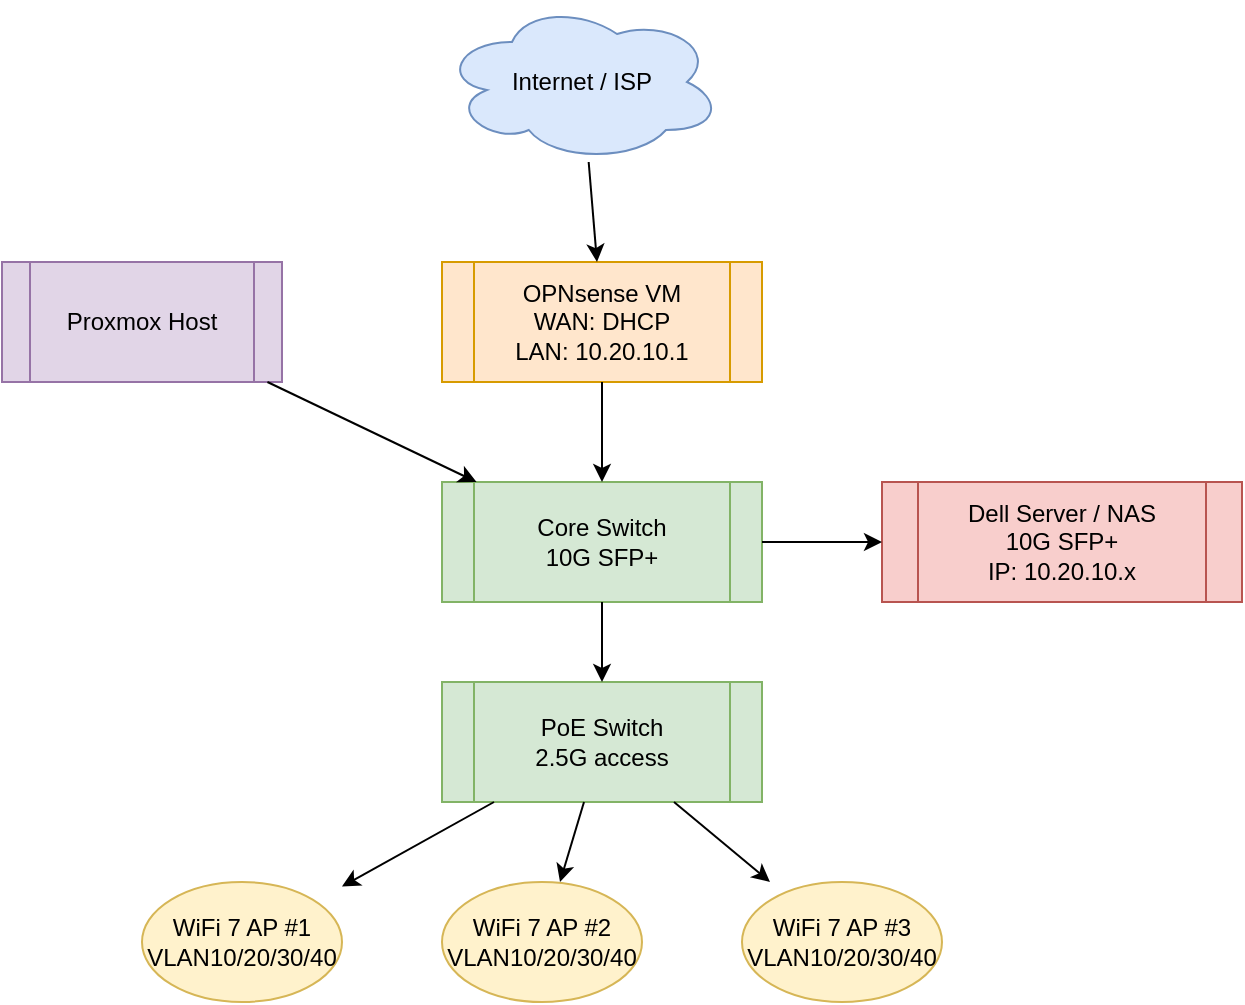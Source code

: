 <mxfile>
  <diagram id="homelab" name="Homelab Network">
    <mxGraphModel dx="1500" dy="800" grid="1" gridSize="10" guides="1" tooltips="1" connect="1" arrows="1" fold="1" page="1" pageScale="1" pageWidth="1654" pageHeight="1169" background="#ffffff">
      <root>
        <mxCell id="0"/>
        <mxCell id="1" parent="0"/>
        <mxCell id="internet" value="Internet / ISP" style="shape=cloud;whiteSpace=wrap;html=1;fillColor=#dae8fc;strokeColor=#6c8ebf;" vertex="1" parent="1">
          <mxGeometry x="400" y="20" width="140" height="80" as="geometry"/>
        </mxCell>
        <mxCell id="opn-vm" value="OPNsense VM&#10;WAN: DHCP&#10;LAN: 10.20.10.1" style="shape=process;whiteSpace=wrap;html=1;fillColor=#ffe6cc;strokeColor=#d79b00;" vertex="1" parent="1">
          <mxGeometry x="400" y="150" width="160" height="60" as="geometry"/>
        </mxCell>
        <mxCell id="proxmox" value="Proxmox Host" style="shape=process;whiteSpace=wrap;html=1;fillColor=#e1d5e7;strokeColor=#9673a6;" vertex="1" parent="1">
          <mxGeometry x="180" y="150" width="140" height="60" as="geometry"/>
        </mxCell>
        <mxCell id="core-switch" value="Core Switch&#10;10G SFP+" style="shape=process;whiteSpace=wrap;html=1;fillColor=#d5e8d4;strokeColor=#82b366;" vertex="1" parent="1">
          <mxGeometry x="400" y="260" width="160" height="60" as="geometry"/>
        </mxCell>
        <mxCell id="poe-switch" value="PoE Switch&#10;2.5G access" style="shape=process;whiteSpace=wrap;html=1;fillColor=#d5e8d4;strokeColor=#82b366;" vertex="1" parent="1">
          <mxGeometry x="400" y="360" width="160" height="60" as="geometry"/>
        </mxCell>
        <mxCell id="nas" value="Dell Server / NAS&#10;10G SFP+&#10;IP: 10.20.10.x" style="shape=process;whiteSpace=wrap;html=1;fillColor=#f8cecc;strokeColor=#b85450;" vertex="1" parent="1">
          <mxGeometry x="620" y="260" width="180" height="60" as="geometry"/>
        </mxCell>
        <mxCell id="ap1" value="WiFi 7 AP #1&#10;VLAN10/20/30/40" style="shape=ellipse;whiteSpace=wrap;html=1;fillColor=#fff2cc;strokeColor=#d6b656;" vertex="1" parent="1">
          <mxGeometry x="250" y="460" width="100" height="60" as="geometry"/>
        </mxCell>
        <mxCell id="ap2" value="WiFi 7 AP #2&#10;VLAN10/20/30/40" style="shape=ellipse;whiteSpace=wrap;html=1;fillColor=#fff2cc;strokeColor=#d6b656;" vertex="1" parent="1">
          <mxGeometry x="400" y="460" width="100" height="60" as="geometry"/>
        </mxCell>
        <mxCell id="ap3" value="WiFi 7 AP #3&#10;VLAN10/20/30/40" style="shape=ellipse;whiteSpace=wrap;html=1;fillColor=#fff2cc;strokeColor=#d6b656;" vertex="1" parent="1">
          <mxGeometry x="550" y="460" width="100" height="60" as="geometry"/>
        </mxCell>
        <!-- Connections -->
        <mxCell id="edge1" edge="1" parent="1" source="internet" target="opn-vm"><mxGeometry relative="1" as="geometry"/></mxCell>
        <mxCell id="edge2" edge="1" parent="1" source="opn-vm" target="core-switch"><mxGeometry relative="1" as="geometry"/></mxCell>
        <mxCell id="edge3" edge="1" parent="1" source="proxmox" target="core-switch"><mxGeometry relative="1" as="geometry"/></mxCell>
        <mxCell id="edge4" edge="1" parent="1" source="core-switch" target="nas"><mxGeometry relative="1" as="geometry"/></mxCell>
        <mxCell id="edge5" edge="1" parent="1" source="core-switch" target="poe-switch"><mxGeometry relative="1" as="geometry"/></mxCell>
        <mxCell id="edge6" edge="1" parent="1" source="poe-switch" target="ap1"><mxGeometry relative="1" as="geometry"/></mxCell>
        <mxCell id="edge7" edge="1" parent="1" source="poe-switch" target="ap2"><mxGeometry relative="1" as="geometry"/></mxCell>
        <mxCell id="edge8" edge="1" parent="1" source="poe-switch" target="ap3"><mxGeometry relative="1" as="geometry"/></mxCell>
      </root>
    </mxGraphModel>
  </diagram>
</mxfile>
